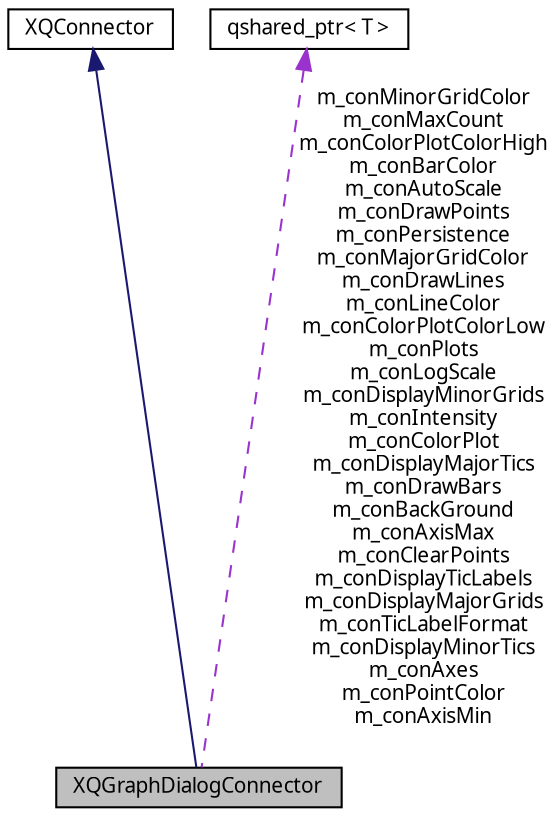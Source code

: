digraph G
{
  edge [fontname="FreeSans.ttf",fontsize=10,labelfontname="FreeSans.ttf",labelfontsize=10];
  node [fontname="FreeSans.ttf",fontsize=10,shape=record];
  Node1 [label="XQGraphDialogConnector",height=0.2,width=0.4,color="black", fillcolor="grey75", style="filled" fontcolor="black"];
  Node2 -> Node1 [dir=back,color="midnightblue",fontsize=10,style="solid",fontname="FreeSans.ttf"];
  Node2 [label="XQConnector",height=0.2,width=0.4,color="black", fillcolor="white", style="filled",URL="$class_x_q_connector.html"];
  Node3 -> Node1 [dir=back,color="darkorchid3",fontsize=10,style="dashed",label="m_conMinorGridColor\nm_conMaxCount\nm_conColorPlotColorHigh\nm_conBarColor\nm_conAutoScale\nm_conDrawPoints\nm_conPersistence\nm_conMajorGridColor\nm_conDrawLines\nm_conLineColor\nm_conColorPlotColorLow\nm_conPlots\nm_conLogScale\nm_conDisplayMinorGrids\nm_conIntensity\nm_conColorPlot\nm_conDisplayMajorTics\nm_conDrawBars\nm_conBackGround\nm_conAxisMax\nm_conClearPoints\nm_conDisplayTicLabels\nm_conDisplayMajorGrids\nm_conTicLabelFormat\nm_conDisplayMinorTics\nm_conAxes\nm_conPointColor\nm_conAxisMin",fontname="FreeSans.ttf"];
  Node3 [label="qshared_ptr\< T \>",height=0.2,width=0.4,color="black", fillcolor="white", style="filled",URL="$classqshared__ptr.html"];
}
